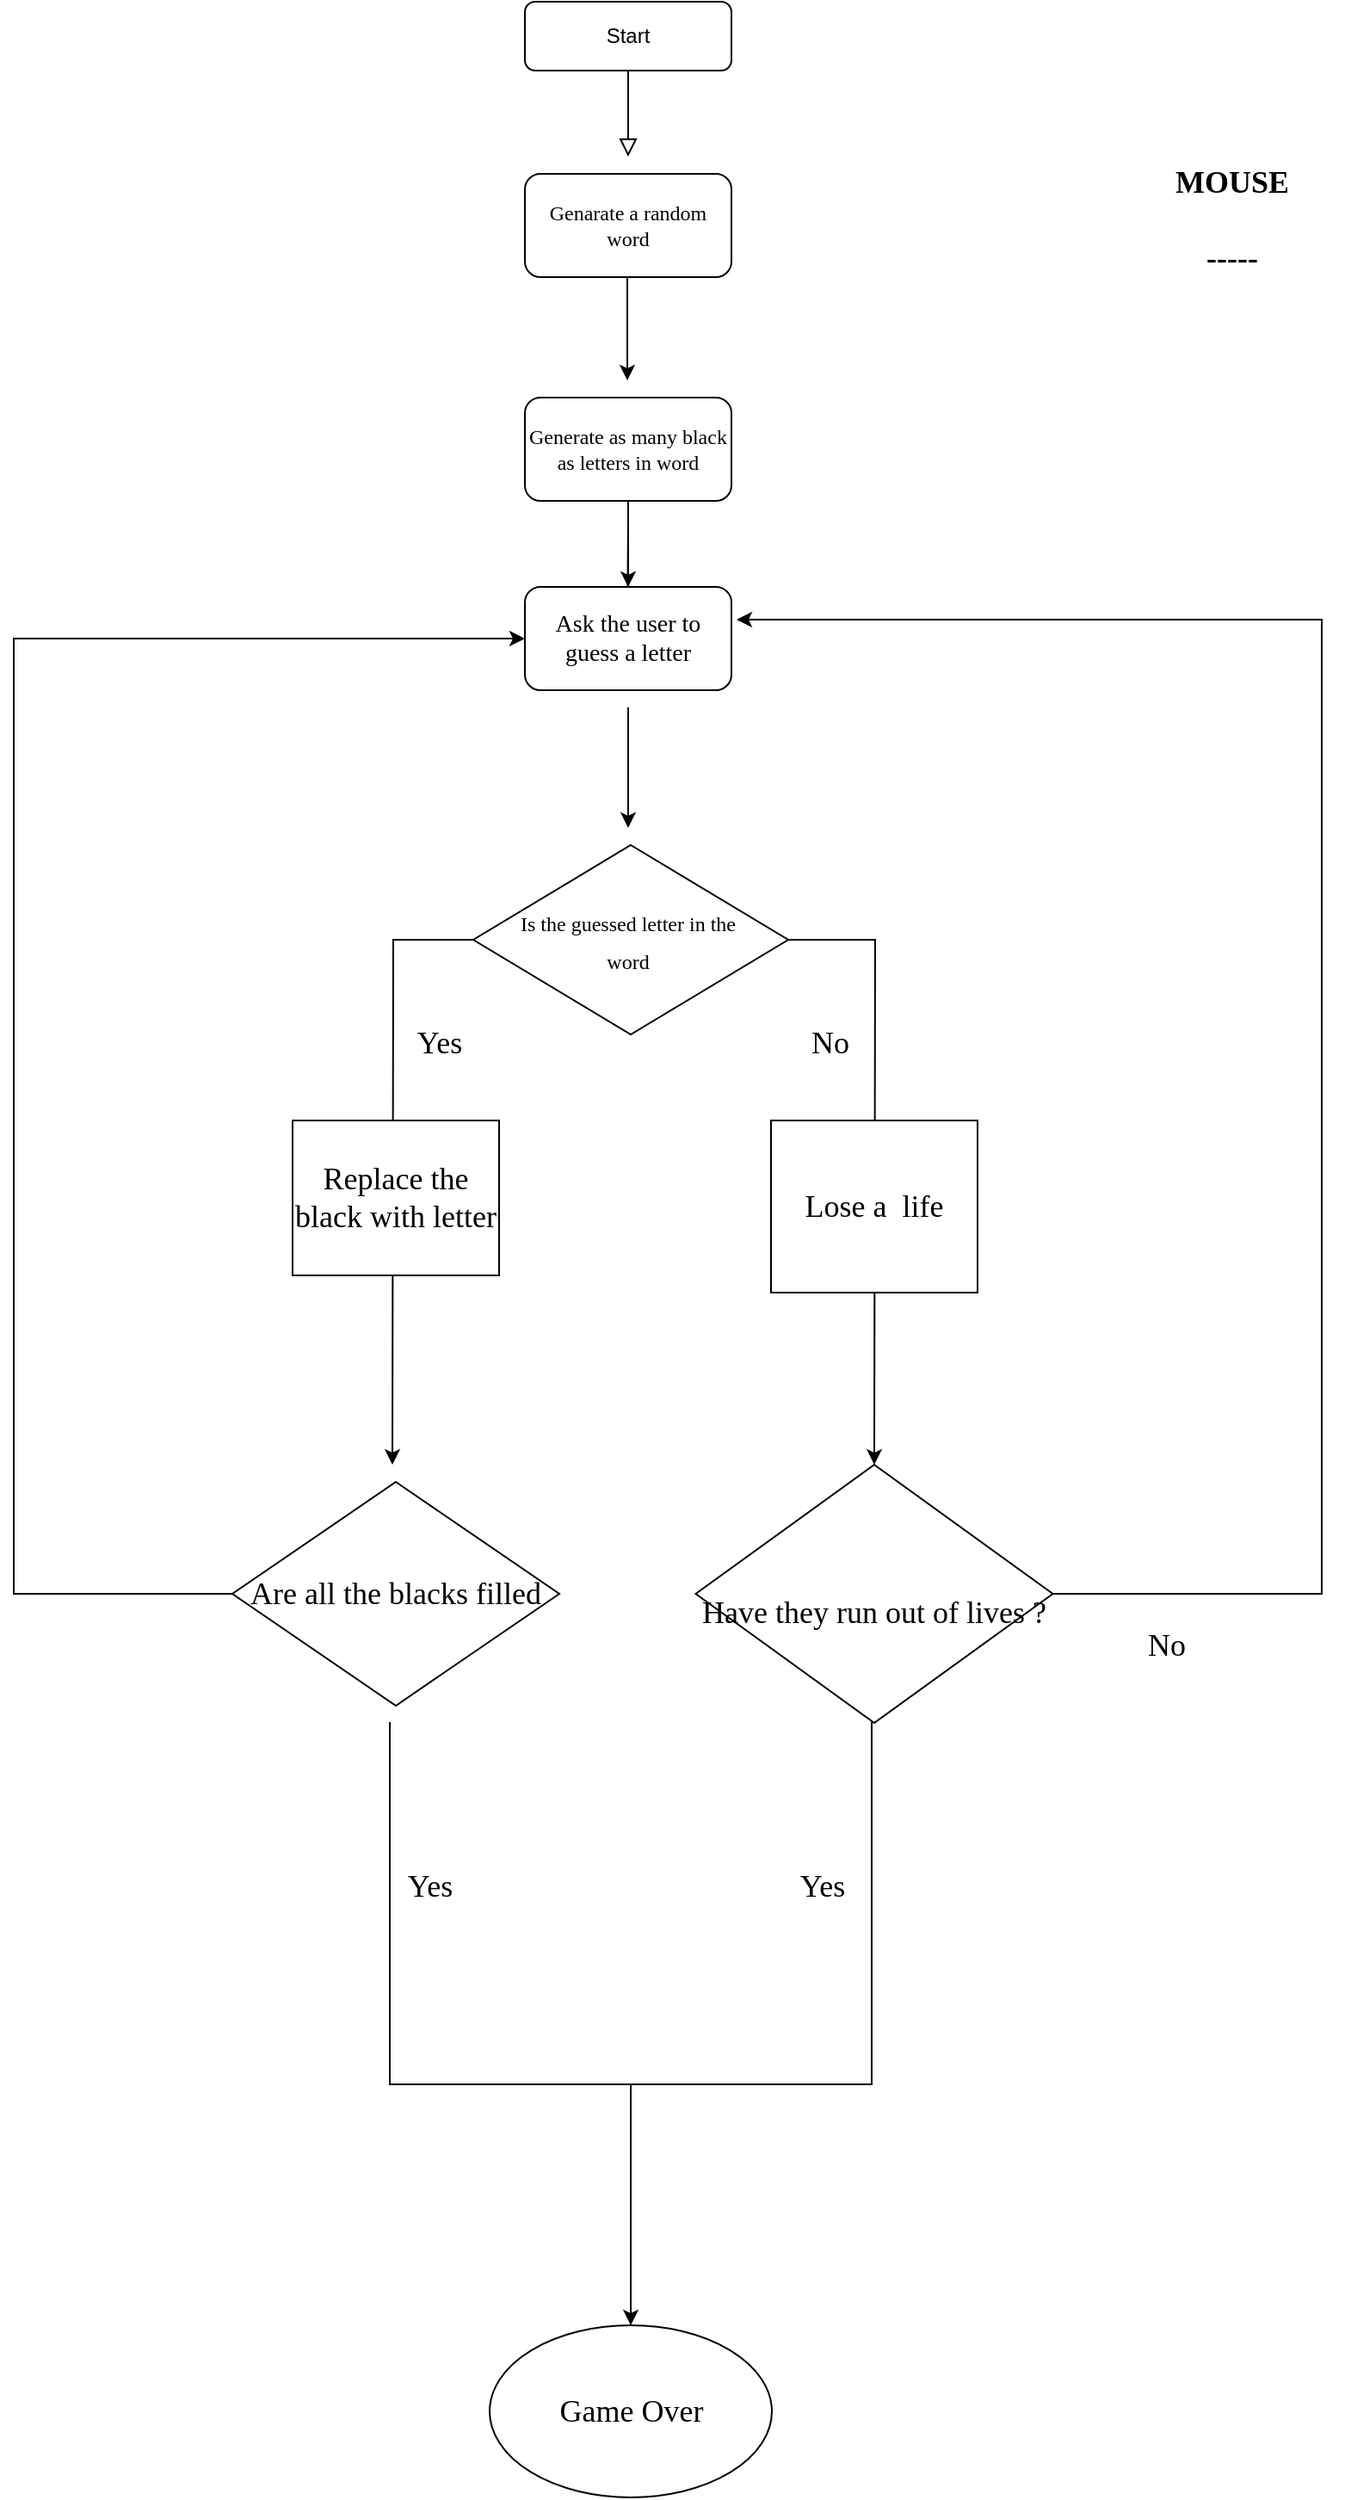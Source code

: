 <mxfile version="14.9.6" type="github">
  <diagram id="C5RBs43oDa-KdzZeNtuy" name="Page-1">
    <mxGraphModel dx="1722" dy="1190" grid="1" gridSize="10" guides="1" tooltips="1" connect="1" arrows="1" fold="1" page="1" pageScale="1" pageWidth="827" pageHeight="1169" math="0" shadow="0">
      <root>
        <mxCell id="WIyWlLk6GJQsqaUBKTNV-0" />
        <mxCell id="WIyWlLk6GJQsqaUBKTNV-1" parent="WIyWlLk6GJQsqaUBKTNV-0" />
        <mxCell id="WIyWlLk6GJQsqaUBKTNV-2" value="" style="rounded=0;html=1;jettySize=auto;orthogonalLoop=1;fontSize=11;endArrow=block;endFill=0;endSize=8;strokeWidth=1;shadow=0;labelBackgroundColor=none;edgeStyle=orthogonalEdgeStyle;align=center;" parent="WIyWlLk6GJQsqaUBKTNV-1" source="WIyWlLk6GJQsqaUBKTNV-3" edge="1">
          <mxGeometry relative="1" as="geometry">
            <mxPoint x="277" y="170" as="targetPoint" />
          </mxGeometry>
        </mxCell>
        <mxCell id="WIyWlLk6GJQsqaUBKTNV-3" value="Start" style="rounded=1;whiteSpace=wrap;html=1;fontSize=12;glass=0;strokeWidth=1;shadow=0;align=center;" parent="WIyWlLk6GJQsqaUBKTNV-1" vertex="1">
          <mxGeometry x="217" y="80" width="120" height="40" as="geometry" />
        </mxCell>
        <mxCell id="Bb8tHRrM2m6Ux9XmuhY2-0" value="&lt;font face=&quot;Comic Sans MS&quot;&gt;Genarate a random&lt;br&gt;word&lt;/font&gt;" style="rounded=1;whiteSpace=wrap;html=1;align=center;" vertex="1" parent="WIyWlLk6GJQsqaUBKTNV-1">
          <mxGeometry x="217" y="180" width="120" height="60" as="geometry" />
        </mxCell>
        <mxCell id="Bb8tHRrM2m6Ux9XmuhY2-1" value="" style="endArrow=classic;html=1;align=center;" edge="1" parent="WIyWlLk6GJQsqaUBKTNV-1">
          <mxGeometry width="50" height="50" relative="1" as="geometry">
            <mxPoint x="276.5" y="240" as="sourcePoint" />
            <mxPoint x="276.5" y="300" as="targetPoint" />
            <Array as="points">
              <mxPoint x="276.5" y="240" />
            </Array>
          </mxGeometry>
        </mxCell>
        <mxCell id="Bb8tHRrM2m6Ux9XmuhY2-7" value="" style="edgeStyle=orthogonalEdgeStyle;rounded=0;orthogonalLoop=1;jettySize=auto;html=1;fontFamily=Comic Sans MS;fontSize=14;align=center;" edge="1" parent="WIyWlLk6GJQsqaUBKTNV-1" source="Bb8tHRrM2m6Ux9XmuhY2-3" target="Bb8tHRrM2m6Ux9XmuhY2-6">
          <mxGeometry relative="1" as="geometry" />
        </mxCell>
        <mxCell id="Bb8tHRrM2m6Ux9XmuhY2-3" value="&lt;font face=&quot;Comic Sans MS&quot;&gt;Generate as many black as letters in word&lt;/font&gt;" style="rounded=1;whiteSpace=wrap;html=1;align=center;" vertex="1" parent="WIyWlLk6GJQsqaUBKTNV-1">
          <mxGeometry x="217" y="310" width="120" height="60" as="geometry" />
        </mxCell>
        <mxCell id="Bb8tHRrM2m6Ux9XmuhY2-4" value="MOUSE&#xa;&#xa;-----" style="text;strokeColor=none;fillColor=none;align=center;verticalAlign=top;spacingLeft=4;spacingRight=4;overflow=hidden;rotatable=0;points=[[0,0.5],[1,0.5]];portConstraint=eastwest;rounded=0;fontStyle=1;fontSize=18;fontFamily=Comic Sans MS;spacingTop=1;" vertex="1" parent="WIyWlLk6GJQsqaUBKTNV-1">
          <mxGeometry x="560" y="166" width="136" height="88" as="geometry" />
        </mxCell>
        <mxCell id="Bb8tHRrM2m6Ux9XmuhY2-5" value="" style="endArrow=classic;html=1;fontFamily=Comic Sans MS;fontSize=14;align=center;" edge="1" parent="WIyWlLk6GJQsqaUBKTNV-1">
          <mxGeometry width="50" height="50" relative="1" as="geometry">
            <mxPoint x="277" y="380" as="sourcePoint" />
            <mxPoint x="276.5" y="460" as="targetPoint" />
          </mxGeometry>
        </mxCell>
        <mxCell id="Bb8tHRrM2m6Ux9XmuhY2-6" value="Ask the user to guess a letter&lt;br&gt;" style="rounded=1;whiteSpace=wrap;html=1;fontFamily=Comic Sans MS;fontSize=14;align=center;" vertex="1" parent="WIyWlLk6GJQsqaUBKTNV-1">
          <mxGeometry x="217" y="420" width="120" height="60" as="geometry" />
        </mxCell>
        <mxCell id="Bb8tHRrM2m6Ux9XmuhY2-8" value="" style="endArrow=classic;html=1;fontFamily=Comic Sans MS;fontSize=18;align=center;" edge="1" parent="WIyWlLk6GJQsqaUBKTNV-1">
          <mxGeometry width="50" height="50" relative="1" as="geometry">
            <mxPoint x="277" y="490" as="sourcePoint" />
            <mxPoint x="277" y="560" as="targetPoint" />
          </mxGeometry>
        </mxCell>
        <mxCell id="Bb8tHRrM2m6Ux9XmuhY2-27" style="edgeStyle=orthogonalEdgeStyle;rounded=0;orthogonalLoop=1;jettySize=auto;html=1;exitX=1;exitY=0.5;exitDx=0;exitDy=0;fontFamily=Comic Sans MS;fontSize=18;align=center;" edge="1" parent="WIyWlLk6GJQsqaUBKTNV-1" source="Bb8tHRrM2m6Ux9XmuhY2-21">
          <mxGeometry relative="1" as="geometry">
            <mxPoint x="420" y="930" as="targetPoint" />
          </mxGeometry>
        </mxCell>
        <mxCell id="Bb8tHRrM2m6Ux9XmuhY2-28" style="edgeStyle=orthogonalEdgeStyle;rounded=0;orthogonalLoop=1;jettySize=auto;html=1;exitX=0;exitY=0.5;exitDx=0;exitDy=0;fontFamily=Comic Sans MS;fontSize=18;align=center;" edge="1" parent="WIyWlLk6GJQsqaUBKTNV-1" source="Bb8tHRrM2m6Ux9XmuhY2-21">
          <mxGeometry relative="1" as="geometry">
            <mxPoint x="140" y="930" as="targetPoint" />
          </mxGeometry>
        </mxCell>
        <mxCell id="Bb8tHRrM2m6Ux9XmuhY2-21" value="" style="rhombus;whiteSpace=wrap;html=1;rounded=0;fontFamily=Comic Sans MS;fontSize=18;align=center;" vertex="1" parent="WIyWlLk6GJQsqaUBKTNV-1">
          <mxGeometry x="187" y="570" width="183" height="110" as="geometry" />
        </mxCell>
        <mxCell id="Bb8tHRrM2m6Ux9XmuhY2-22" value="&lt;font style=&quot;font-size: 12px&quot;&gt;Is the guessed letter in the word&lt;/font&gt;" style="text;html=1;strokeColor=none;fillColor=none;align=center;verticalAlign=middle;whiteSpace=wrap;rounded=0;fontFamily=Comic Sans MS;fontSize=18;" vertex="1" parent="WIyWlLk6GJQsqaUBKTNV-1">
          <mxGeometry x="202" y="597.5" width="150" height="55" as="geometry" />
        </mxCell>
        <mxCell id="Bb8tHRrM2m6Ux9XmuhY2-26" value="No" style="text;html=1;align=center;verticalAlign=middle;resizable=0;points=[];autosize=1;strokeColor=none;fontSize=18;fontFamily=Comic Sans MS;" vertex="1" parent="WIyWlLk6GJQsqaUBKTNV-1">
          <mxGeometry x="374" y="670" width="40" height="30" as="geometry" />
        </mxCell>
        <mxCell id="Bb8tHRrM2m6Ux9XmuhY2-29" value="Yes" style="text;html=1;align=center;verticalAlign=middle;resizable=0;points=[];autosize=1;strokeColor=none;fontSize=18;fontFamily=Comic Sans MS;" vertex="1" parent="WIyWlLk6GJQsqaUBKTNV-1">
          <mxGeometry x="142" y="670" width="50" height="30" as="geometry" />
        </mxCell>
        <mxCell id="Bb8tHRrM2m6Ux9XmuhY2-30" value="Replace the black with letter" style="rounded=0;whiteSpace=wrap;html=1;fontFamily=Comic Sans MS;fontSize=18;align=center;" vertex="1" parent="WIyWlLk6GJQsqaUBKTNV-1">
          <mxGeometry x="82" y="730" width="120" height="90" as="geometry" />
        </mxCell>
        <mxCell id="Bb8tHRrM2m6Ux9XmuhY2-31" value="Lose a &amp;nbsp;life&lt;br&gt;" style="rounded=0;whiteSpace=wrap;html=1;fontFamily=Comic Sans MS;fontSize=18;align=center;" vertex="1" parent="WIyWlLk6GJQsqaUBKTNV-1">
          <mxGeometry x="360" y="730" width="120" height="100" as="geometry" />
        </mxCell>
        <mxCell id="Bb8tHRrM2m6Ux9XmuhY2-34" style="edgeStyle=orthogonalEdgeStyle;rounded=0;orthogonalLoop=1;jettySize=auto;html=1;exitX=1;exitY=0.5;exitDx=0;exitDy=0;fontFamily=Comic Sans MS;fontSize=18;align=center;" edge="1" parent="WIyWlLk6GJQsqaUBKTNV-1" source="Bb8tHRrM2m6Ux9XmuhY2-32">
          <mxGeometry relative="1" as="geometry">
            <mxPoint x="340" y="439" as="targetPoint" />
            <Array as="points">
              <mxPoint x="680" y="1005" />
              <mxPoint x="680" y="439" />
            </Array>
          </mxGeometry>
        </mxCell>
        <mxCell id="Bb8tHRrM2m6Ux9XmuhY2-32" value="&lt;br&gt;Have they run out of lives ?" style="rhombus;whiteSpace=wrap;html=1;rounded=0;fontFamily=Comic Sans MS;fontSize=18;align=center;" vertex="1" parent="WIyWlLk6GJQsqaUBKTNV-1">
          <mxGeometry x="316.25" y="930" width="207.5" height="150" as="geometry" />
        </mxCell>
        <mxCell id="Bb8tHRrM2m6Ux9XmuhY2-36" style="edgeStyle=orthogonalEdgeStyle;rounded=0;orthogonalLoop=1;jettySize=auto;html=1;exitX=0;exitY=0.5;exitDx=0;exitDy=0;fontFamily=Comic Sans MS;fontSize=18;align=center;entryX=0;entryY=0.5;entryDx=0;entryDy=0;" edge="1" parent="WIyWlLk6GJQsqaUBKTNV-1" source="Bb8tHRrM2m6Ux9XmuhY2-33" target="Bb8tHRrM2m6Ux9XmuhY2-6">
          <mxGeometry relative="1" as="geometry">
            <mxPoint x="20" y="400" as="targetPoint" />
            <Array as="points">
              <mxPoint x="-80" y="1005" />
              <mxPoint x="-80" y="450" />
            </Array>
          </mxGeometry>
        </mxCell>
        <mxCell id="Bb8tHRrM2m6Ux9XmuhY2-33" value="Are all the blacks filled" style="rhombus;whiteSpace=wrap;html=1;rounded=0;fontFamily=Comic Sans MS;fontSize=18;align=center;" vertex="1" parent="WIyWlLk6GJQsqaUBKTNV-1">
          <mxGeometry x="47" y="940" width="190" height="130" as="geometry" />
        </mxCell>
        <mxCell id="Bb8tHRrM2m6Ux9XmuhY2-41" style="edgeStyle=orthogonalEdgeStyle;rounded=0;orthogonalLoop=1;jettySize=auto;html=1;exitX=0.5;exitY=1;exitDx=0;exitDy=0;fontFamily=Comic Sans MS;fontSize=18;align=center;" edge="1" parent="WIyWlLk6GJQsqaUBKTNV-1" source="Bb8tHRrM2m6Ux9XmuhY2-37" target="Bb8tHRrM2m6Ux9XmuhY2-42">
          <mxGeometry relative="1" as="geometry">
            <mxPoint x="279" y="1450" as="targetPoint" />
          </mxGeometry>
        </mxCell>
        <mxCell id="Bb8tHRrM2m6Ux9XmuhY2-37" value="" style="shape=partialRectangle;whiteSpace=wrap;html=1;bottom=1;right=1;left=1;top=0;fillColor=none;routingCenterX=-0.5;rounded=0;fontFamily=Comic Sans MS;fontSize=18;align=center;" vertex="1" parent="WIyWlLk6GJQsqaUBKTNV-1">
          <mxGeometry x="138.5" y="1080" width="280" height="210" as="geometry" />
        </mxCell>
        <mxCell id="Bb8tHRrM2m6Ux9XmuhY2-38" value="Yes" style="text;html=1;strokeColor=none;fillColor=none;align=center;verticalAlign=middle;whiteSpace=wrap;rounded=0;fontFamily=Comic Sans MS;fontSize=18;" vertex="1" parent="WIyWlLk6GJQsqaUBKTNV-1">
          <mxGeometry x="142" y="1140" width="40" height="70" as="geometry" />
        </mxCell>
        <mxCell id="Bb8tHRrM2m6Ux9XmuhY2-39" value="Yes" style="text;html=1;strokeColor=none;fillColor=none;align=center;verticalAlign=middle;whiteSpace=wrap;rounded=0;fontFamily=Comic Sans MS;fontSize=18;" vertex="1" parent="WIyWlLk6GJQsqaUBKTNV-1">
          <mxGeometry x="370" y="1140" width="40" height="70" as="geometry" />
        </mxCell>
        <mxCell id="Bb8tHRrM2m6Ux9XmuhY2-40" value="No" style="text;html=1;strokeColor=none;fillColor=none;align=center;verticalAlign=middle;whiteSpace=wrap;rounded=0;fontFamily=Comic Sans MS;fontSize=18;" vertex="1" parent="WIyWlLk6GJQsqaUBKTNV-1">
          <mxGeometry x="570" y="1000" width="40" height="70" as="geometry" />
        </mxCell>
        <mxCell id="Bb8tHRrM2m6Ux9XmuhY2-42" value="Game Over" style="ellipse;whiteSpace=wrap;html=1;rounded=0;fontFamily=Comic Sans MS;fontSize=18;align=center;" vertex="1" parent="WIyWlLk6GJQsqaUBKTNV-1">
          <mxGeometry x="196.5" y="1430" width="164" height="100" as="geometry" />
        </mxCell>
      </root>
    </mxGraphModel>
  </diagram>
</mxfile>
